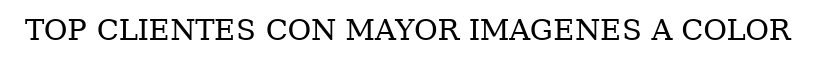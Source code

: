 digraph G{
label="TOP CLIENTES CON MAYOR IMAGENES A COLOR";
labelloc = "t"
node [shape=BOX,color=dodgerblue1];

}